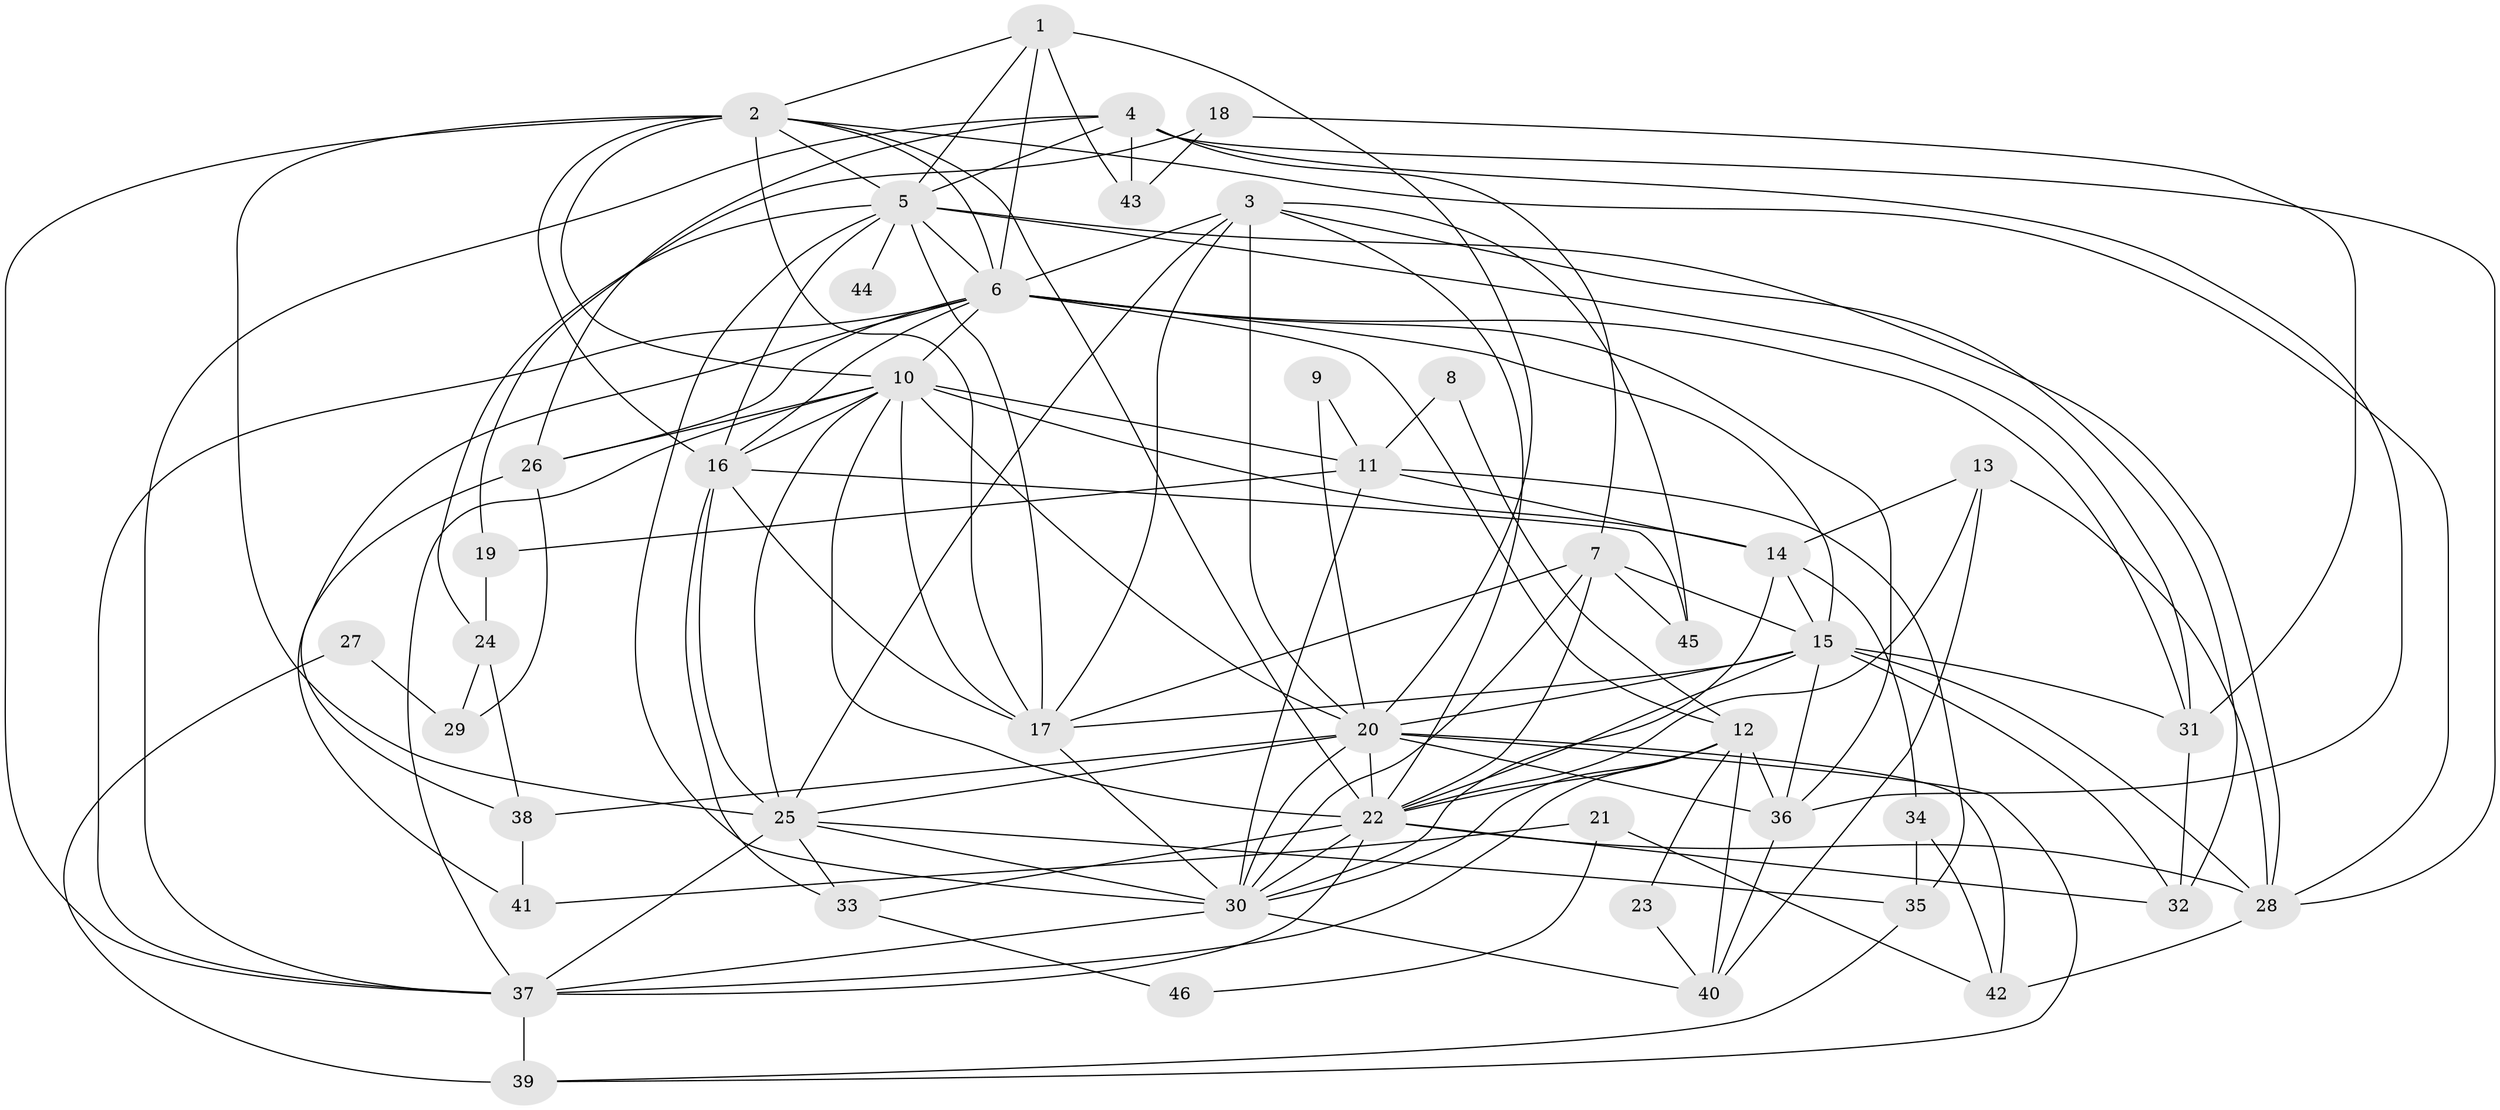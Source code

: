 // original degree distribution, {4: 0.3333333333333333, 2: 0.10810810810810811, 5: 0.18018018018018017, 7: 0.05405405405405406, 3: 0.2702702702702703, 6: 0.036036036036036036, 8: 0.018018018018018018}
// Generated by graph-tools (version 1.1) at 2025/51/03/04/25 22:51:13]
// undirected, 46 vertices, 133 edges
graph export_dot {
  node [color=gray90,style=filled];
  1;
  2;
  3;
  4;
  5;
  6;
  7;
  8;
  9;
  10;
  11;
  12;
  13;
  14;
  15;
  16;
  17;
  18;
  19;
  20;
  21;
  22;
  23;
  24;
  25;
  26;
  27;
  28;
  29;
  30;
  31;
  32;
  33;
  34;
  35;
  36;
  37;
  38;
  39;
  40;
  41;
  42;
  43;
  44;
  45;
  46;
  1 -- 2 [weight=1.0];
  1 -- 5 [weight=1.0];
  1 -- 6 [weight=1.0];
  1 -- 20 [weight=2.0];
  1 -- 43 [weight=1.0];
  2 -- 5 [weight=1.0];
  2 -- 6 [weight=1.0];
  2 -- 10 [weight=1.0];
  2 -- 16 [weight=1.0];
  2 -- 17 [weight=1.0];
  2 -- 22 [weight=1.0];
  2 -- 25 [weight=1.0];
  2 -- 28 [weight=1.0];
  2 -- 37 [weight=1.0];
  3 -- 6 [weight=1.0];
  3 -- 17 [weight=1.0];
  3 -- 20 [weight=2.0];
  3 -- 22 [weight=1.0];
  3 -- 25 [weight=2.0];
  3 -- 32 [weight=2.0];
  3 -- 45 [weight=1.0];
  4 -- 5 [weight=1.0];
  4 -- 7 [weight=1.0];
  4 -- 26 [weight=1.0];
  4 -- 28 [weight=1.0];
  4 -- 36 [weight=1.0];
  4 -- 37 [weight=1.0];
  4 -- 43 [weight=1.0];
  5 -- 6 [weight=2.0];
  5 -- 16 [weight=2.0];
  5 -- 17 [weight=2.0];
  5 -- 24 [weight=1.0];
  5 -- 28 [weight=1.0];
  5 -- 30 [weight=1.0];
  5 -- 31 [weight=1.0];
  5 -- 44 [weight=2.0];
  6 -- 10 [weight=1.0];
  6 -- 12 [weight=1.0];
  6 -- 15 [weight=1.0];
  6 -- 16 [weight=2.0];
  6 -- 26 [weight=1.0];
  6 -- 31 [weight=1.0];
  6 -- 36 [weight=1.0];
  6 -- 37 [weight=2.0];
  6 -- 38 [weight=1.0];
  7 -- 15 [weight=1.0];
  7 -- 17 [weight=2.0];
  7 -- 22 [weight=1.0];
  7 -- 30 [weight=1.0];
  7 -- 45 [weight=1.0];
  8 -- 11 [weight=1.0];
  8 -- 12 [weight=1.0];
  9 -- 11 [weight=1.0];
  9 -- 20 [weight=1.0];
  10 -- 11 [weight=3.0];
  10 -- 14 [weight=1.0];
  10 -- 16 [weight=1.0];
  10 -- 17 [weight=1.0];
  10 -- 20 [weight=1.0];
  10 -- 22 [weight=1.0];
  10 -- 25 [weight=2.0];
  10 -- 26 [weight=1.0];
  10 -- 37 [weight=1.0];
  11 -- 14 [weight=1.0];
  11 -- 19 [weight=1.0];
  11 -- 30 [weight=1.0];
  11 -- 35 [weight=1.0];
  12 -- 22 [weight=1.0];
  12 -- 23 [weight=1.0];
  12 -- 30 [weight=1.0];
  12 -- 36 [weight=1.0];
  12 -- 37 [weight=1.0];
  12 -- 40 [weight=1.0];
  13 -- 14 [weight=2.0];
  13 -- 22 [weight=1.0];
  13 -- 28 [weight=1.0];
  13 -- 40 [weight=1.0];
  14 -- 15 [weight=1.0];
  14 -- 30 [weight=1.0];
  14 -- 34 [weight=1.0];
  15 -- 17 [weight=1.0];
  15 -- 20 [weight=1.0];
  15 -- 22 [weight=1.0];
  15 -- 28 [weight=1.0];
  15 -- 31 [weight=1.0];
  15 -- 32 [weight=1.0];
  15 -- 36 [weight=1.0];
  16 -- 17 [weight=2.0];
  16 -- 25 [weight=1.0];
  16 -- 33 [weight=1.0];
  16 -- 45 [weight=1.0];
  17 -- 30 [weight=2.0];
  18 -- 19 [weight=1.0];
  18 -- 31 [weight=1.0];
  18 -- 43 [weight=1.0];
  19 -- 24 [weight=1.0];
  20 -- 22 [weight=1.0];
  20 -- 25 [weight=1.0];
  20 -- 30 [weight=1.0];
  20 -- 36 [weight=2.0];
  20 -- 38 [weight=1.0];
  20 -- 39 [weight=1.0];
  20 -- 42 [weight=1.0];
  21 -- 41 [weight=1.0];
  21 -- 42 [weight=1.0];
  21 -- 46 [weight=1.0];
  22 -- 28 [weight=3.0];
  22 -- 30 [weight=1.0];
  22 -- 32 [weight=1.0];
  22 -- 33 [weight=1.0];
  22 -- 37 [weight=1.0];
  23 -- 40 [weight=1.0];
  24 -- 29 [weight=1.0];
  24 -- 38 [weight=1.0];
  25 -- 30 [weight=1.0];
  25 -- 33 [weight=1.0];
  25 -- 35 [weight=1.0];
  25 -- 37 [weight=1.0];
  26 -- 29 [weight=1.0];
  26 -- 41 [weight=1.0];
  27 -- 29 [weight=1.0];
  27 -- 39 [weight=1.0];
  28 -- 42 [weight=1.0];
  30 -- 37 [weight=1.0];
  30 -- 40 [weight=1.0];
  31 -- 32 [weight=1.0];
  33 -- 46 [weight=1.0];
  34 -- 35 [weight=1.0];
  34 -- 42 [weight=1.0];
  35 -- 39 [weight=1.0];
  36 -- 40 [weight=1.0];
  37 -- 39 [weight=2.0];
  38 -- 41 [weight=1.0];
}
